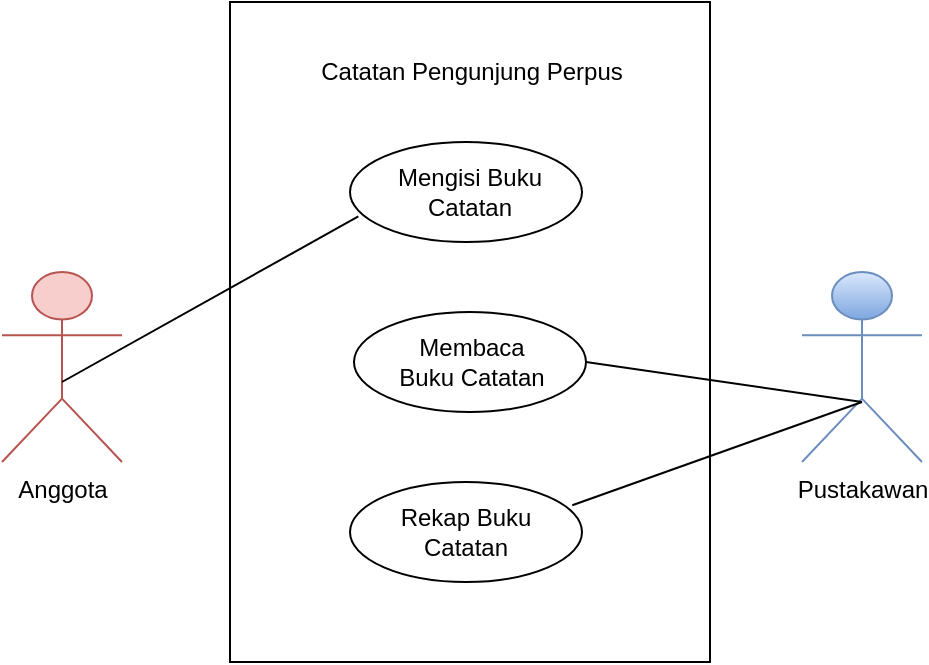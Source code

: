 <mxfile version="22.1.3" type="github">
  <diagram name="Page-1" id="AjLKwZ0yFyvZZE5lovJI">
    <mxGraphModel dx="880" dy="427" grid="1" gridSize="10" guides="1" tooltips="1" connect="1" arrows="1" fold="1" page="1" pageScale="1" pageWidth="827" pageHeight="1169" math="0" shadow="0">
      <root>
        <mxCell id="0" />
        <mxCell id="1" parent="0" />
        <mxCell id="7bKMFkcABmKgC1QGzLqA-2" value="" style="rounded=0;whiteSpace=wrap;html=1;direction=south;" parent="1" vertex="1">
          <mxGeometry x="294" y="60" width="240" height="330" as="geometry" />
        </mxCell>
        <mxCell id="7bKMFkcABmKgC1QGzLqA-3" value="Catatan Pengunjung Perpus" style="text;html=1;strokeColor=none;fillColor=none;align=center;verticalAlign=middle;whiteSpace=wrap;rounded=0;" parent="1" vertex="1">
          <mxGeometry x="325" y="80" width="180" height="30" as="geometry" />
        </mxCell>
        <mxCell id="7bKMFkcABmKgC1QGzLqA-4" value="" style="ellipse;whiteSpace=wrap;html=1;" parent="1" vertex="1">
          <mxGeometry x="354" y="130" width="116" height="50" as="geometry" />
        </mxCell>
        <mxCell id="7bKMFkcABmKgC1QGzLqA-5" value="" style="ellipse;whiteSpace=wrap;html=1;" parent="1" vertex="1">
          <mxGeometry x="356" y="215" width="116" height="50" as="geometry" />
        </mxCell>
        <mxCell id="7bKMFkcABmKgC1QGzLqA-6" value="" style="ellipse;whiteSpace=wrap;html=1;" parent="1" vertex="1">
          <mxGeometry x="354" y="300" width="116" height="50" as="geometry" />
        </mxCell>
        <mxCell id="7bKMFkcABmKgC1QGzLqA-7" value="Mengisi Buku Catatan" style="text;html=1;strokeColor=none;fillColor=none;align=center;verticalAlign=middle;whiteSpace=wrap;rounded=0;" parent="1" vertex="1">
          <mxGeometry x="375" y="140" width="78" height="30" as="geometry" />
        </mxCell>
        <mxCell id="7bKMFkcABmKgC1QGzLqA-8" value="Membaca Buku Catatan" style="text;html=1;strokeColor=none;fillColor=none;align=center;verticalAlign=middle;whiteSpace=wrap;rounded=0;" parent="1" vertex="1">
          <mxGeometry x="375" y="225" width="80" height="30" as="geometry" />
        </mxCell>
        <mxCell id="7bKMFkcABmKgC1QGzLqA-9" value="Rekap Buku Catatan" style="text;html=1;strokeColor=none;fillColor=none;align=center;verticalAlign=middle;whiteSpace=wrap;rounded=0;" parent="1" vertex="1">
          <mxGeometry x="369" y="310" width="86" height="30" as="geometry" />
        </mxCell>
        <mxCell id="7bKMFkcABmKgC1QGzLqA-13" value="Pustakawan" style="shape=umlActor;verticalLabelPosition=bottom;verticalAlign=top;html=1;outlineConnect=0;fillColor=#dae8fc;strokeColor=#6c8ebf;gradientColor=#7ea6e0;" parent="1" vertex="1">
          <mxGeometry x="580" y="195" width="60" height="95" as="geometry" />
        </mxCell>
        <mxCell id="7bKMFkcABmKgC1QGzLqA-18" value="Anggota" style="shape=umlActor;verticalLabelPosition=bottom;verticalAlign=top;html=1;outlineConnect=0;fillColor=#f8cecc;strokeColor=#b85450;" parent="1" vertex="1">
          <mxGeometry x="180" y="195" width="60" height="95" as="geometry" />
        </mxCell>
        <mxCell id="7bKMFkcABmKgC1QGzLqA-21" value="" style="endArrow=none;html=1;rounded=0;entryX=0.036;entryY=0.744;entryDx=0;entryDy=0;entryPerimeter=0;" parent="1" target="7bKMFkcABmKgC1QGzLqA-4" edge="1">
          <mxGeometry width="50" height="50" relative="1" as="geometry">
            <mxPoint x="210" y="250" as="sourcePoint" />
            <mxPoint x="440" y="200" as="targetPoint" />
          </mxGeometry>
        </mxCell>
        <mxCell id="7bKMFkcABmKgC1QGzLqA-22" value="" style="endArrow=none;html=1;rounded=0;exitX=1;exitY=0.5;exitDx=0;exitDy=0;" parent="1" source="7bKMFkcABmKgC1QGzLqA-5" edge="1">
          <mxGeometry width="50" height="50" relative="1" as="geometry">
            <mxPoint x="390" y="250" as="sourcePoint" />
            <mxPoint x="610" y="260" as="targetPoint" />
          </mxGeometry>
        </mxCell>
        <mxCell id="7bKMFkcABmKgC1QGzLqA-24" value="" style="endArrow=none;html=1;rounded=0;exitX=0.958;exitY=0.232;exitDx=0;exitDy=0;exitPerimeter=0;" parent="1" source="7bKMFkcABmKgC1QGzLqA-6" edge="1">
          <mxGeometry width="50" height="50" relative="1" as="geometry">
            <mxPoint x="390" y="250" as="sourcePoint" />
            <mxPoint x="610" y="260" as="targetPoint" />
          </mxGeometry>
        </mxCell>
      </root>
    </mxGraphModel>
  </diagram>
</mxfile>
